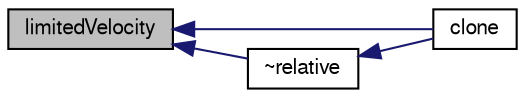 digraph "limitedVelocity"
{
  bgcolor="transparent";
  edge [fontname="FreeSans",fontsize="10",labelfontname="FreeSans",labelfontsize="10"];
  node [fontname="FreeSans",fontsize="10",shape=record];
  rankdir="LR";
  Node23 [label="limitedVelocity",height=0.2,width=0.4,color="black", fillcolor="grey75", style="filled", fontcolor="black"];
  Node23 -> Node24 [dir="back",color="midnightblue",fontsize="10",style="solid",fontname="FreeSans"];
  Node24 [label="clone",height=0.2,width=0.4,color="black",URL="$a24230.html#abcfce13ed2d3122791b16399a1ad451a",tooltip="Construct and return a clone. "];
  Node23 -> Node25 [dir="back",color="midnightblue",fontsize="10",style="solid",fontname="FreeSans"];
  Node25 [label="~relative",height=0.2,width=0.4,color="black",URL="$a24230.html#a015325d8139311db6ca2878e696fe7ea",tooltip="Destructor. "];
  Node25 -> Node24 [dir="back",color="midnightblue",fontsize="10",style="solid",fontname="FreeSans"];
}
